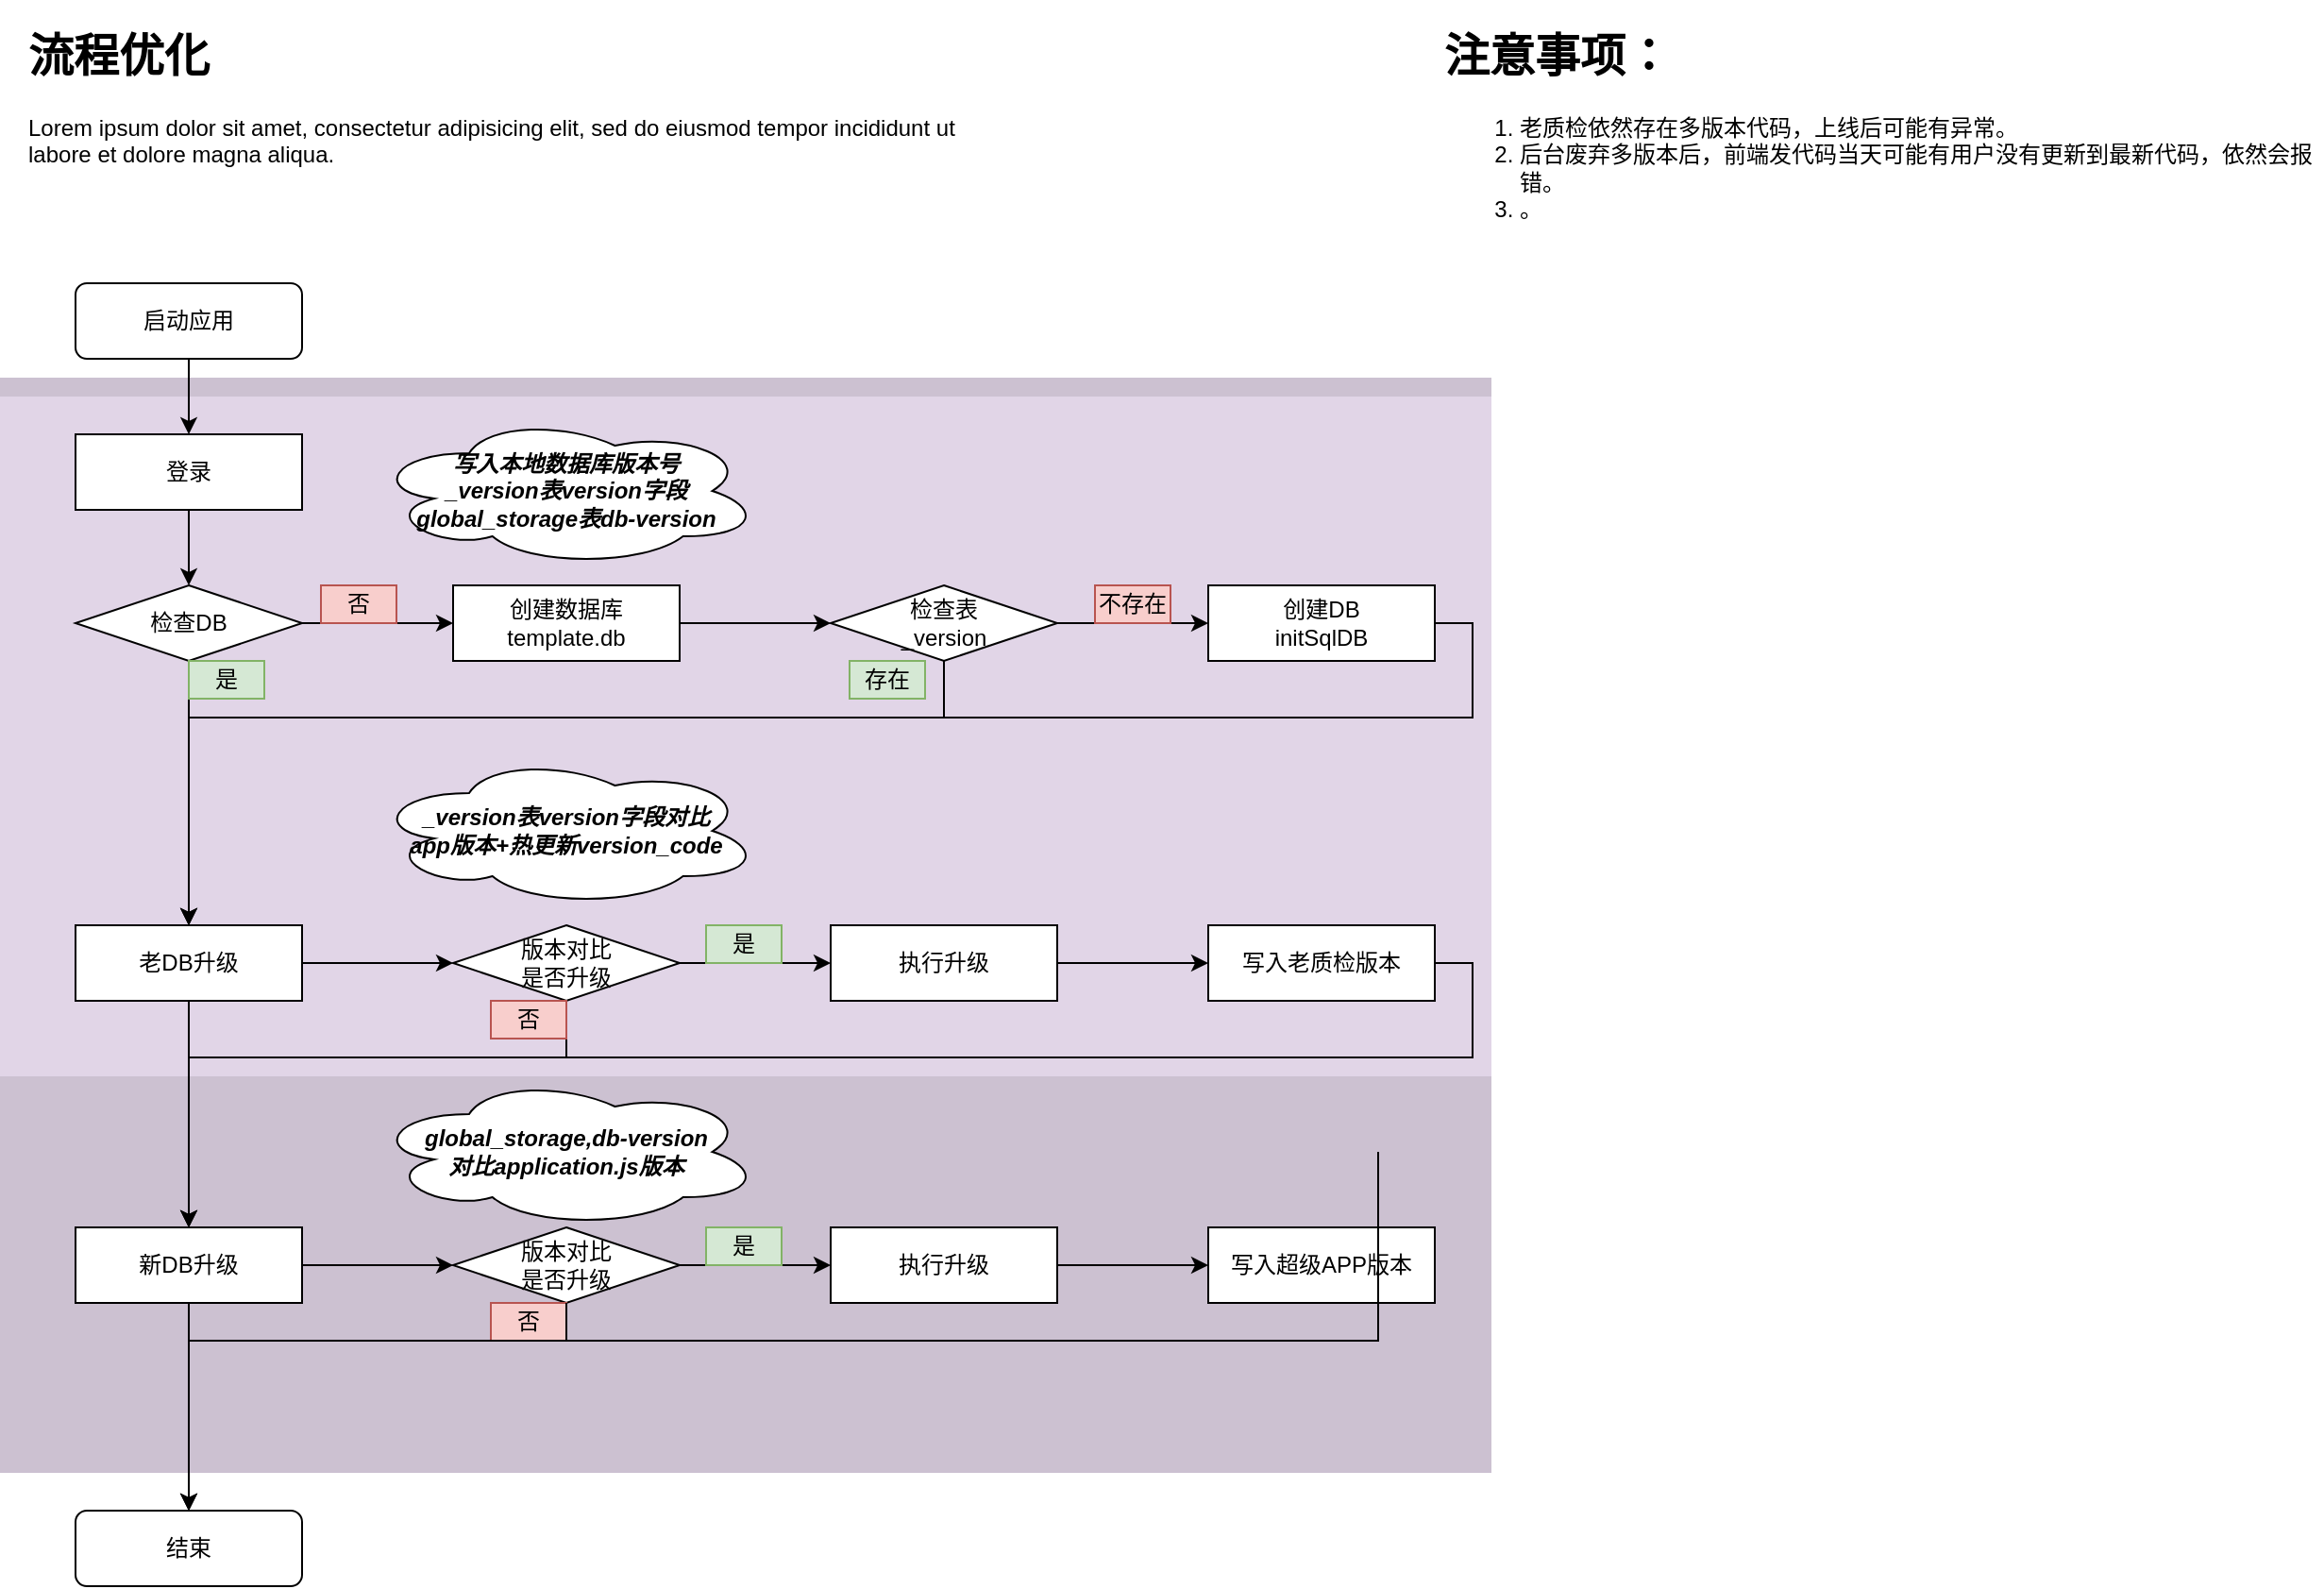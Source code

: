 <mxfile version="15.5.9" type="github">
  <diagram id="UNxXxtYj0WsU9yzxmoFA" name="Page-1">
    <mxGraphModel dx="1422" dy="1931" grid="1" gridSize="10" guides="1" tooltips="1" connect="1" arrows="1" fold="1" page="1" pageScale="1" pageWidth="827" pageHeight="1169" math="0" shadow="0">
      <root>
        <mxCell id="0" />
        <mxCell id="1" parent="0" />
        <mxCell id="O5nCJOj1cgYyCABjcvX4-1" value="&lt;h1&gt;注意事项：&lt;/h1&gt;&lt;p&gt;&lt;/p&gt;&lt;ol&gt;&lt;li&gt;老质检依然存在多版本代码，上线后可能有异常。&lt;/li&gt;&lt;li&gt;后台废弃多版本后，前端发代码当天可能有用户没有更新到最新代码，依然会报错。&lt;/li&gt;&lt;li&gt;。&lt;/li&gt;&lt;/ol&gt;&lt;p&gt;&lt;/p&gt;" style="text;html=1;strokeColor=none;fillColor=none;spacing=5;spacingTop=-20;whiteSpace=wrap;overflow=hidden;rounded=0;" vertex="1" parent="1">
          <mxGeometry x="810" width="470" height="130" as="geometry" />
        </mxCell>
        <mxCell id="O5nCJOj1cgYyCABjcvX4-3" value="" style="group" vertex="1" connectable="0" parent="1">
          <mxGeometry x="50" y="140" width="790" height="690" as="geometry" />
        </mxCell>
        <mxCell id="4kRyxC5ff8gaBBJxYLAR-50" value="结束" style="rounded=1;whiteSpace=wrap;html=1;align=center;" parent="O5nCJOj1cgYyCABjcvX4-3" vertex="1">
          <mxGeometry x="40" y="650" width="120" height="40" as="geometry" />
        </mxCell>
        <mxCell id="O5nCJOj1cgYyCABjcvX4-2" value="" style="group" vertex="1" connectable="0" parent="O5nCJOj1cgYyCABjcvX4-3">
          <mxGeometry width="790" height="630" as="geometry" />
        </mxCell>
        <mxCell id="PTkdsfFuJUA48d0vlGd0-5" value="" style="rounded=0;whiteSpace=wrap;html=1;fillColor=#CCC1D1;strokeColor=none;" parent="O5nCJOj1cgYyCABjcvX4-2" vertex="1">
          <mxGeometry y="50" width="790" height="580" as="geometry" />
        </mxCell>
        <mxCell id="PTkdsfFuJUA48d0vlGd0-4" value="" style="rounded=0;whiteSpace=wrap;html=1;fillColor=#e1d5e7;strokeColor=none;" parent="O5nCJOj1cgYyCABjcvX4-2" vertex="1">
          <mxGeometry y="60" width="790" height="360" as="geometry" />
        </mxCell>
        <mxCell id="4kRyxC5ff8gaBBJxYLAR-4" value="&lt;font style=&quot;vertical-align: inherit&quot;&gt;&lt;font style=&quot;vertical-align: inherit&quot;&gt;启动应用&lt;/font&gt;&lt;/font&gt;" style="rounded=1;whiteSpace=wrap;html=1;" parent="O5nCJOj1cgYyCABjcvX4-2" vertex="1">
          <mxGeometry x="40" width="120" height="40" as="geometry" />
        </mxCell>
        <mxCell id="4kRyxC5ff8gaBBJxYLAR-5" value="&lt;font style=&quot;vertical-align: inherit&quot;&gt;&lt;font style=&quot;vertical-align: inherit&quot;&gt;登录&lt;/font&gt;&lt;/font&gt;" style="rounded=0;whiteSpace=wrap;html=1;" parent="O5nCJOj1cgYyCABjcvX4-2" vertex="1">
          <mxGeometry x="40" y="80" width="120" height="40" as="geometry" />
        </mxCell>
        <mxCell id="4kRyxC5ff8gaBBJxYLAR-8" style="edgeStyle=orthogonalEdgeStyle;rounded=0;orthogonalLoop=1;jettySize=auto;html=1;exitX=0.5;exitY=1;exitDx=0;exitDy=0;entryX=0.5;entryY=0;entryDx=0;entryDy=0;" parent="O5nCJOj1cgYyCABjcvX4-2" source="4kRyxC5ff8gaBBJxYLAR-4" target="4kRyxC5ff8gaBBJxYLAR-5" edge="1">
          <mxGeometry relative="1" as="geometry" />
        </mxCell>
        <mxCell id="4kRyxC5ff8gaBBJxYLAR-6" value="&lt;font style=&quot;vertical-align: inherit&quot;&gt;&lt;font style=&quot;vertical-align: inherit&quot;&gt;检查DB&lt;/font&gt;&lt;/font&gt;" style="rhombus;whiteSpace=wrap;html=1;rounded=0;" parent="O5nCJOj1cgYyCABjcvX4-2" vertex="1">
          <mxGeometry x="40" y="160" width="120" height="40" as="geometry" />
        </mxCell>
        <mxCell id="4kRyxC5ff8gaBBJxYLAR-7" value="" style="edgeStyle=orthogonalEdgeStyle;rounded=0;orthogonalLoop=1;jettySize=auto;html=1;" parent="O5nCJOj1cgYyCABjcvX4-2" source="4kRyxC5ff8gaBBJxYLAR-5" target="4kRyxC5ff8gaBBJxYLAR-6" edge="1">
          <mxGeometry relative="1" as="geometry" />
        </mxCell>
        <mxCell id="4kRyxC5ff8gaBBJxYLAR-9" value="&lt;font style=&quot;vertical-align: inherit&quot;&gt;&lt;font style=&quot;vertical-align: inherit&quot;&gt;老DB升级&lt;/font&gt;&lt;/font&gt;" style="whiteSpace=wrap;html=1;rounded=0;" parent="O5nCJOj1cgYyCABjcvX4-2" vertex="1">
          <mxGeometry x="40" y="340" width="120" height="40" as="geometry" />
        </mxCell>
        <mxCell id="4kRyxC5ff8gaBBJxYLAR-10" value="" style="edgeStyle=orthogonalEdgeStyle;rounded=0;orthogonalLoop=1;jettySize=auto;html=1;" parent="O5nCJOj1cgYyCABjcvX4-2" source="4kRyxC5ff8gaBBJxYLAR-6" target="4kRyxC5ff8gaBBJxYLAR-9" edge="1">
          <mxGeometry relative="1" as="geometry" />
        </mxCell>
        <mxCell id="4kRyxC5ff8gaBBJxYLAR-11" value="&lt;font style=&quot;vertical-align: inherit&quot;&gt;&lt;font style=&quot;vertical-align: inherit&quot;&gt;新DB升级&lt;/font&gt;&lt;/font&gt;" style="whiteSpace=wrap;html=1;rounded=0;" parent="O5nCJOj1cgYyCABjcvX4-2" vertex="1">
          <mxGeometry x="40" y="500" width="120" height="40" as="geometry" />
        </mxCell>
        <mxCell id="4kRyxC5ff8gaBBJxYLAR-12" value="" style="edgeStyle=orthogonalEdgeStyle;rounded=0;orthogonalLoop=1;jettySize=auto;html=1;" parent="O5nCJOj1cgYyCABjcvX4-2" source="4kRyxC5ff8gaBBJxYLAR-9" target="4kRyxC5ff8gaBBJxYLAR-11" edge="1">
          <mxGeometry relative="1" as="geometry" />
        </mxCell>
        <mxCell id="4kRyxC5ff8gaBBJxYLAR-15" value="&lt;font style=&quot;vertical-align: inherit&quot;&gt;&lt;font style=&quot;vertical-align: inherit&quot;&gt;&lt;font style=&quot;vertical-align: inherit&quot;&gt;&lt;font style=&quot;vertical-align: inherit&quot;&gt;&lt;font style=&quot;vertical-align: inherit&quot;&gt;&lt;font style=&quot;vertical-align: inherit&quot;&gt;&lt;font style=&quot;vertical-align: inherit&quot;&gt;&lt;font style=&quot;vertical-align: inherit&quot;&gt;创建数据库&lt;/font&gt;&lt;/font&gt;&lt;/font&gt;&lt;/font&gt;&lt;/font&gt;&lt;/font&gt;&lt;br&gt;&lt;font style=&quot;vertical-align: inherit&quot;&gt;&lt;font style=&quot;vertical-align: inherit&quot;&gt;&lt;font style=&quot;vertical-align: inherit&quot;&gt;&lt;font style=&quot;vertical-align: inherit&quot;&gt;&lt;font style=&quot;vertical-align: inherit&quot;&gt;&lt;font style=&quot;vertical-align: inherit&quot;&gt;template.db&lt;/font&gt;&lt;/font&gt;&lt;/font&gt;&lt;/font&gt;&lt;/font&gt;&lt;/font&gt;&lt;br&gt;&lt;/font&gt;&lt;/font&gt;" style="whiteSpace=wrap;html=1;rounded=0;" parent="O5nCJOj1cgYyCABjcvX4-2" vertex="1">
          <mxGeometry x="240" y="160" width="120" height="40" as="geometry" />
        </mxCell>
        <mxCell id="4kRyxC5ff8gaBBJxYLAR-16" value="" style="edgeStyle=orthogonalEdgeStyle;rounded=0;orthogonalLoop=1;jettySize=auto;html=1;" parent="O5nCJOj1cgYyCABjcvX4-2" source="4kRyxC5ff8gaBBJxYLAR-6" target="4kRyxC5ff8gaBBJxYLAR-15" edge="1">
          <mxGeometry relative="1" as="geometry" />
        </mxCell>
        <mxCell id="4kRyxC5ff8gaBBJxYLAR-45" style="edgeStyle=orthogonalEdgeStyle;rounded=0;orthogonalLoop=1;jettySize=auto;html=1;exitX=0.5;exitY=1;exitDx=0;exitDy=0;entryX=0.5;entryY=0;entryDx=0;entryDy=0;" parent="O5nCJOj1cgYyCABjcvX4-2" source="4kRyxC5ff8gaBBJxYLAR-17" target="4kRyxC5ff8gaBBJxYLAR-9" edge="1">
          <mxGeometry relative="1" as="geometry">
            <mxPoint x="150" y="290" as="targetPoint" />
            <Array as="points">
              <mxPoint x="500" y="230" />
              <mxPoint x="100" y="230" />
            </Array>
          </mxGeometry>
        </mxCell>
        <mxCell id="4kRyxC5ff8gaBBJxYLAR-17" value="&lt;font style=&quot;vertical-align: inherit&quot;&gt;&lt;font style=&quot;vertical-align: inherit&quot;&gt;检查表&lt;br&gt;_version&lt;br&gt;&lt;/font&gt;&lt;/font&gt;" style="rhombus;whiteSpace=wrap;html=1;rounded=0;" parent="O5nCJOj1cgYyCABjcvX4-2" vertex="1">
          <mxGeometry x="440" y="160" width="120" height="40" as="geometry" />
        </mxCell>
        <mxCell id="4kRyxC5ff8gaBBJxYLAR-18" value="" style="edgeStyle=orthogonalEdgeStyle;rounded=0;orthogonalLoop=1;jettySize=auto;html=1;" parent="O5nCJOj1cgYyCABjcvX4-2" source="4kRyxC5ff8gaBBJxYLAR-15" target="4kRyxC5ff8gaBBJxYLAR-17" edge="1">
          <mxGeometry relative="1" as="geometry" />
        </mxCell>
        <mxCell id="4kRyxC5ff8gaBBJxYLAR-46" style="edgeStyle=orthogonalEdgeStyle;rounded=0;orthogonalLoop=1;jettySize=auto;html=1;exitX=1;exitY=0.5;exitDx=0;exitDy=0;entryX=0.5;entryY=0;entryDx=0;entryDy=0;" parent="O5nCJOj1cgYyCABjcvX4-2" source="4kRyxC5ff8gaBBJxYLAR-19" target="4kRyxC5ff8gaBBJxYLAR-9" edge="1">
          <mxGeometry relative="1" as="geometry">
            <mxPoint x="100" y="240" as="targetPoint" />
            <Array as="points">
              <mxPoint x="780" y="180" />
              <mxPoint x="780" y="230" />
              <mxPoint x="100" y="230" />
            </Array>
          </mxGeometry>
        </mxCell>
        <mxCell id="4kRyxC5ff8gaBBJxYLAR-19" value="&lt;font style=&quot;vertical-align: inherit&quot;&gt;&lt;font style=&quot;vertical-align: inherit&quot;&gt;&lt;font style=&quot;vertical-align: inherit&quot;&gt;&lt;font style=&quot;vertical-align: inherit&quot;&gt;创建DB &lt;/font&gt;&lt;/font&gt;&lt;br&gt;&lt;font style=&quot;vertical-align: inherit&quot;&gt;&lt;font style=&quot;vertical-align: inherit&quot;&gt;initSqlDB&lt;/font&gt;&lt;/font&gt;&lt;br&gt;&lt;/font&gt;&lt;/font&gt;" style="whiteSpace=wrap;html=1;rounded=0;" parent="O5nCJOj1cgYyCABjcvX4-2" vertex="1">
          <mxGeometry x="640" y="160" width="120" height="40" as="geometry" />
        </mxCell>
        <mxCell id="4kRyxC5ff8gaBBJxYLAR-20" value="" style="edgeStyle=orthogonalEdgeStyle;rounded=0;orthogonalLoop=1;jettySize=auto;html=1;" parent="O5nCJOj1cgYyCABjcvX4-2" source="4kRyxC5ff8gaBBJxYLAR-17" target="4kRyxC5ff8gaBBJxYLAR-19" edge="1">
          <mxGeometry relative="1" as="geometry" />
        </mxCell>
        <mxCell id="4kRyxC5ff8gaBBJxYLAR-43" style="edgeStyle=orthogonalEdgeStyle;rounded=0;orthogonalLoop=1;jettySize=auto;html=1;exitX=0.5;exitY=1;exitDx=0;exitDy=0;entryX=0.5;entryY=0;entryDx=0;entryDy=0;" parent="O5nCJOj1cgYyCABjcvX4-2" source="4kRyxC5ff8gaBBJxYLAR-22" target="4kRyxC5ff8gaBBJxYLAR-11" edge="1">
          <mxGeometry relative="1" as="geometry">
            <mxPoint x="100" y="420" as="targetPoint" />
            <Array as="points">
              <mxPoint x="300" y="410" />
              <mxPoint x="100" y="410" />
            </Array>
          </mxGeometry>
        </mxCell>
        <mxCell id="4kRyxC5ff8gaBBJxYLAR-22" value="&lt;font style=&quot;vertical-align: inherit&quot;&gt;&lt;font style=&quot;vertical-align: inherit&quot;&gt;版本对比&lt;br&gt;是否升级&lt;br&gt;&lt;/font&gt;&lt;/font&gt;" style="rhombus;whiteSpace=wrap;html=1;rounded=0;" parent="O5nCJOj1cgYyCABjcvX4-2" vertex="1">
          <mxGeometry x="240" y="340" width="120" height="40" as="geometry" />
        </mxCell>
        <mxCell id="4kRyxC5ff8gaBBJxYLAR-23" value="" style="edgeStyle=orthogonalEdgeStyle;rounded=0;orthogonalLoop=1;jettySize=auto;html=1;" parent="O5nCJOj1cgYyCABjcvX4-2" source="4kRyxC5ff8gaBBJxYLAR-9" target="4kRyxC5ff8gaBBJxYLAR-22" edge="1">
          <mxGeometry relative="1" as="geometry" />
        </mxCell>
        <mxCell id="4kRyxC5ff8gaBBJxYLAR-24" value="&lt;font style=&quot;vertical-align: inherit&quot;&gt;&lt;font style=&quot;vertical-align: inherit&quot;&gt;版本对比&lt;br&gt;是否升级&lt;br&gt;&lt;/font&gt;&lt;/font&gt;" style="rhombus;whiteSpace=wrap;html=1;rounded=0;" parent="O5nCJOj1cgYyCABjcvX4-2" vertex="1">
          <mxGeometry x="240" y="500" width="120" height="40" as="geometry" />
        </mxCell>
        <mxCell id="4kRyxC5ff8gaBBJxYLAR-25" style="edgeStyle=orthogonalEdgeStyle;rounded=0;orthogonalLoop=1;jettySize=auto;html=1;exitX=1;exitY=0.5;exitDx=0;exitDy=0;entryX=0;entryY=0.5;entryDx=0;entryDy=0;" parent="O5nCJOj1cgYyCABjcvX4-2" source="4kRyxC5ff8gaBBJxYLAR-11" target="4kRyxC5ff8gaBBJxYLAR-24" edge="1">
          <mxGeometry relative="1" as="geometry" />
        </mxCell>
        <mxCell id="4kRyxC5ff8gaBBJxYLAR-26" value="&lt;font style=&quot;vertical-align: inherit&quot;&gt;&lt;font style=&quot;vertical-align: inherit&quot;&gt;否&lt;/font&gt;&lt;/font&gt;" style="text;html=1;strokeColor=#b85450;fillColor=#f8cecc;align=center;verticalAlign=middle;whiteSpace=wrap;rounded=0;" parent="O5nCJOj1cgYyCABjcvX4-2" vertex="1">
          <mxGeometry x="170" y="160" width="40" height="20" as="geometry" />
        </mxCell>
        <mxCell id="4kRyxC5ff8gaBBJxYLAR-27" value="&lt;font style=&quot;vertical-align: inherit&quot;&gt;&lt;font style=&quot;vertical-align: inherit&quot;&gt;是&lt;/font&gt;&lt;/font&gt;" style="text;html=1;strokeColor=#82b366;fillColor=#d5e8d4;align=center;verticalAlign=middle;whiteSpace=wrap;rounded=0;" parent="O5nCJOj1cgYyCABjcvX4-2" vertex="1">
          <mxGeometry x="100" y="200" width="40" height="20" as="geometry" />
        </mxCell>
        <mxCell id="4kRyxC5ff8gaBBJxYLAR-29" value="&lt;font style=&quot;vertical-align: inherit&quot;&gt;&lt;font style=&quot;vertical-align: inherit&quot;&gt;写入本地数据库版本号&lt;br&gt;_version表version字段&lt;br&gt;global_storage表db-version&lt;br&gt;&lt;/font&gt;&lt;/font&gt;" style="ellipse;shape=cloud;whiteSpace=wrap;html=1;align=center;fontStyle=3" parent="O5nCJOj1cgYyCABjcvX4-2" vertex="1">
          <mxGeometry x="197" y="70" width="206" height="80" as="geometry" />
        </mxCell>
        <mxCell id="4kRyxC5ff8gaBBJxYLAR-31" value="&lt;font style=&quot;vertical-align: inherit&quot;&gt;&lt;font style=&quot;vertical-align: inherit&quot;&gt;_version表version字段对比&lt;br&gt;app版本+热更新version_code&lt;br&gt;&lt;/font&gt;&lt;/font&gt;" style="ellipse;shape=cloud;whiteSpace=wrap;html=1;align=center;fontStyle=3" parent="O5nCJOj1cgYyCABjcvX4-2" vertex="1">
          <mxGeometry x="197" y="250" width="206" height="80" as="geometry" />
        </mxCell>
        <mxCell id="4kRyxC5ff8gaBBJxYLAR-32" value="&lt;font style=&quot;vertical-align: inherit&quot;&gt;&lt;font style=&quot;vertical-align: inherit&quot;&gt;global_storage,db-version&lt;br&gt;对比application.js版本&lt;br&gt;&lt;/font&gt;&lt;/font&gt;" style="ellipse;shape=cloud;whiteSpace=wrap;html=1;align=center;fontStyle=3" parent="O5nCJOj1cgYyCABjcvX4-2" vertex="1">
          <mxGeometry x="197" y="420" width="206" height="80" as="geometry" />
        </mxCell>
        <mxCell id="4kRyxC5ff8gaBBJxYLAR-35" value="执行升级" style="whiteSpace=wrap;html=1;rounded=0;" parent="O5nCJOj1cgYyCABjcvX4-2" vertex="1">
          <mxGeometry x="440" y="340" width="120" height="40" as="geometry" />
        </mxCell>
        <mxCell id="4kRyxC5ff8gaBBJxYLAR-36" value="" style="edgeStyle=orthogonalEdgeStyle;rounded=0;orthogonalLoop=1;jettySize=auto;html=1;" parent="O5nCJOj1cgYyCABjcvX4-2" source="4kRyxC5ff8gaBBJxYLAR-22" target="4kRyxC5ff8gaBBJxYLAR-35" edge="1">
          <mxGeometry relative="1" as="geometry" />
        </mxCell>
        <mxCell id="4kRyxC5ff8gaBBJxYLAR-44" style="edgeStyle=orthogonalEdgeStyle;rounded=0;orthogonalLoop=1;jettySize=auto;html=1;exitX=1;exitY=0.5;exitDx=0;exitDy=0;" parent="O5nCJOj1cgYyCABjcvX4-2" source="4kRyxC5ff8gaBBJxYLAR-37" edge="1">
          <mxGeometry relative="1" as="geometry">
            <mxPoint x="100" y="500" as="targetPoint" />
            <Array as="points">
              <mxPoint x="780" y="360" />
              <mxPoint x="780" y="410" />
              <mxPoint x="100" y="410" />
            </Array>
          </mxGeometry>
        </mxCell>
        <mxCell id="4kRyxC5ff8gaBBJxYLAR-37" value="写入老质检版本" style="whiteSpace=wrap;html=1;rounded=0;" parent="O5nCJOj1cgYyCABjcvX4-2" vertex="1">
          <mxGeometry x="640" y="340" width="120" height="40" as="geometry" />
        </mxCell>
        <mxCell id="4kRyxC5ff8gaBBJxYLAR-38" value="" style="edgeStyle=orthogonalEdgeStyle;rounded=0;orthogonalLoop=1;jettySize=auto;html=1;" parent="O5nCJOj1cgYyCABjcvX4-2" source="4kRyxC5ff8gaBBJxYLAR-35" target="4kRyxC5ff8gaBBJxYLAR-37" edge="1">
          <mxGeometry relative="1" as="geometry" />
        </mxCell>
        <mxCell id="4kRyxC5ff8gaBBJxYLAR-39" value="执行升级" style="whiteSpace=wrap;html=1;rounded=0;" parent="O5nCJOj1cgYyCABjcvX4-2" vertex="1">
          <mxGeometry x="440" y="500" width="120" height="40" as="geometry" />
        </mxCell>
        <mxCell id="4kRyxC5ff8gaBBJxYLAR-40" value="" style="edgeStyle=orthogonalEdgeStyle;rounded=0;orthogonalLoop=1;jettySize=auto;html=1;" parent="O5nCJOj1cgYyCABjcvX4-2" source="4kRyxC5ff8gaBBJxYLAR-24" target="4kRyxC5ff8gaBBJxYLAR-39" edge="1">
          <mxGeometry relative="1" as="geometry" />
        </mxCell>
        <mxCell id="4kRyxC5ff8gaBBJxYLAR-41" value="写入超级APP版本" style="whiteSpace=wrap;html=1;rounded=0;" parent="O5nCJOj1cgYyCABjcvX4-2" vertex="1">
          <mxGeometry x="640" y="500" width="120" height="40" as="geometry" />
        </mxCell>
        <mxCell id="4kRyxC5ff8gaBBJxYLAR-42" value="" style="edgeStyle=orthogonalEdgeStyle;rounded=0;orthogonalLoop=1;jettySize=auto;html=1;" parent="O5nCJOj1cgYyCABjcvX4-2" source="4kRyxC5ff8gaBBJxYLAR-39" target="4kRyxC5ff8gaBBJxYLAR-41" edge="1">
          <mxGeometry relative="1" as="geometry" />
        </mxCell>
        <mxCell id="4kRyxC5ff8gaBBJxYLAR-48" value="&lt;font style=&quot;vertical-align: inherit&quot;&gt;&lt;font style=&quot;vertical-align: inherit&quot;&gt;不存在&lt;/font&gt;&lt;/font&gt;" style="text;html=1;strokeColor=#b85450;fillColor=#f8cecc;align=center;verticalAlign=middle;whiteSpace=wrap;rounded=0;" parent="O5nCJOj1cgYyCABjcvX4-2" vertex="1">
          <mxGeometry x="580" y="160" width="40" height="20" as="geometry" />
        </mxCell>
        <mxCell id="4kRyxC5ff8gaBBJxYLAR-49" value="&lt;font style=&quot;vertical-align: inherit&quot;&gt;&lt;font style=&quot;vertical-align: inherit&quot;&gt;否&lt;/font&gt;&lt;/font&gt;" style="text;html=1;strokeColor=#b85450;fillColor=#f8cecc;align=center;verticalAlign=middle;whiteSpace=wrap;rounded=0;" parent="O5nCJOj1cgYyCABjcvX4-2" vertex="1">
          <mxGeometry x="260" y="380" width="40" height="20" as="geometry" />
        </mxCell>
        <mxCell id="4kRyxC5ff8gaBBJxYLAR-62" value="&lt;font style=&quot;vertical-align: inherit&quot;&gt;&lt;font style=&quot;vertical-align: inherit&quot;&gt;是&lt;/font&gt;&lt;/font&gt;" style="text;html=1;strokeColor=#82b366;fillColor=#d5e8d4;align=center;verticalAlign=middle;whiteSpace=wrap;rounded=0;" parent="O5nCJOj1cgYyCABjcvX4-2" vertex="1">
          <mxGeometry x="374" y="340" width="40" height="20" as="geometry" />
        </mxCell>
        <mxCell id="4kRyxC5ff8gaBBJxYLAR-63" value="&lt;font style=&quot;vertical-align: inherit&quot;&gt;&lt;font style=&quot;vertical-align: inherit&quot;&gt;是&lt;/font&gt;&lt;/font&gt;" style="text;html=1;strokeColor=#82b366;fillColor=#d5e8d4;align=center;verticalAlign=middle;whiteSpace=wrap;rounded=0;" parent="O5nCJOj1cgYyCABjcvX4-2" vertex="1">
          <mxGeometry x="374" y="500" width="40" height="20" as="geometry" />
        </mxCell>
        <mxCell id="4kRyxC5ff8gaBBJxYLAR-64" value="&lt;font style=&quot;vertical-align: inherit&quot;&gt;&lt;font style=&quot;vertical-align: inherit&quot;&gt;否&lt;/font&gt;&lt;/font&gt;" style="text;html=1;strokeColor=#b85450;fillColor=#f8cecc;align=center;verticalAlign=middle;whiteSpace=wrap;rounded=0;" parent="O5nCJOj1cgYyCABjcvX4-2" vertex="1">
          <mxGeometry x="260" y="540" width="40" height="20" as="geometry" />
        </mxCell>
        <mxCell id="4kRyxC5ff8gaBBJxYLAR-66" value="&lt;font style=&quot;vertical-align: inherit&quot;&gt;&lt;font style=&quot;vertical-align: inherit&quot;&gt;存在&lt;/font&gt;&lt;/font&gt;" style="text;html=1;strokeColor=#82b366;fillColor=#d5e8d4;align=center;verticalAlign=middle;whiteSpace=wrap;rounded=0;" parent="O5nCJOj1cgYyCABjcvX4-2" vertex="1">
          <mxGeometry x="450" y="200" width="40" height="20" as="geometry" />
        </mxCell>
        <mxCell id="4kRyxC5ff8gaBBJxYLAR-51" style="edgeStyle=orthogonalEdgeStyle;rounded=0;orthogonalLoop=1;jettySize=auto;html=1;exitX=0.5;exitY=1;exitDx=0;exitDy=0;entryX=0.5;entryY=0;entryDx=0;entryDy=0;" parent="O5nCJOj1cgYyCABjcvX4-3" source="4kRyxC5ff8gaBBJxYLAR-11" target="4kRyxC5ff8gaBBJxYLAR-50" edge="1">
          <mxGeometry relative="1" as="geometry" />
        </mxCell>
        <mxCell id="4kRyxC5ff8gaBBJxYLAR-52" style="edgeStyle=orthogonalEdgeStyle;rounded=0;orthogonalLoop=1;jettySize=auto;html=1;exitX=0.5;exitY=1;exitDx=0;exitDy=0;entryX=0.5;entryY=0;entryDx=0;entryDy=0;" parent="O5nCJOj1cgYyCABjcvX4-3" source="4kRyxC5ff8gaBBJxYLAR-24" target="4kRyxC5ff8gaBBJxYLAR-50" edge="1">
          <mxGeometry relative="1" as="geometry">
            <mxPoint x="60" y="560" as="targetPoint" />
            <Array as="points">
              <mxPoint x="260" y="560" />
              <mxPoint x="60" y="560" />
            </Array>
          </mxGeometry>
        </mxCell>
        <mxCell id="4kRyxC5ff8gaBBJxYLAR-57" style="edgeStyle=orthogonalEdgeStyle;rounded=0;orthogonalLoop=1;jettySize=auto;html=1;entryX=0.5;entryY=0;entryDx=0;entryDy=0;" parent="O5nCJOj1cgYyCABjcvX4-3" source="4kRyxC5ff8gaBBJxYLAR-41" target="4kRyxC5ff8gaBBJxYLAR-50" edge="1">
          <mxGeometry relative="1" as="geometry">
            <mxPoint x="60" y="590" as="targetPoint" />
            <Array as="points">
              <mxPoint x="730" y="460" />
              <mxPoint x="730" y="560" />
              <mxPoint x="60" y="560" />
            </Array>
          </mxGeometry>
        </mxCell>
        <mxCell id="O5nCJOj1cgYyCABjcvX4-4" value="&lt;h1&gt;流程优化&lt;/h1&gt;&lt;p&gt;Lorem ipsum dolor sit amet, consectetur adipisicing elit, sed do eiusmod tempor incididunt ut labore et dolore magna aliqua.&lt;/p&gt;" style="text;html=1;strokeColor=none;fillColor=none;spacing=5;spacingTop=-20;whiteSpace=wrap;overflow=hidden;rounded=0;" vertex="1" parent="1">
          <mxGeometry x="60" width="510" height="120" as="geometry" />
        </mxCell>
      </root>
    </mxGraphModel>
  </diagram>
</mxfile>
